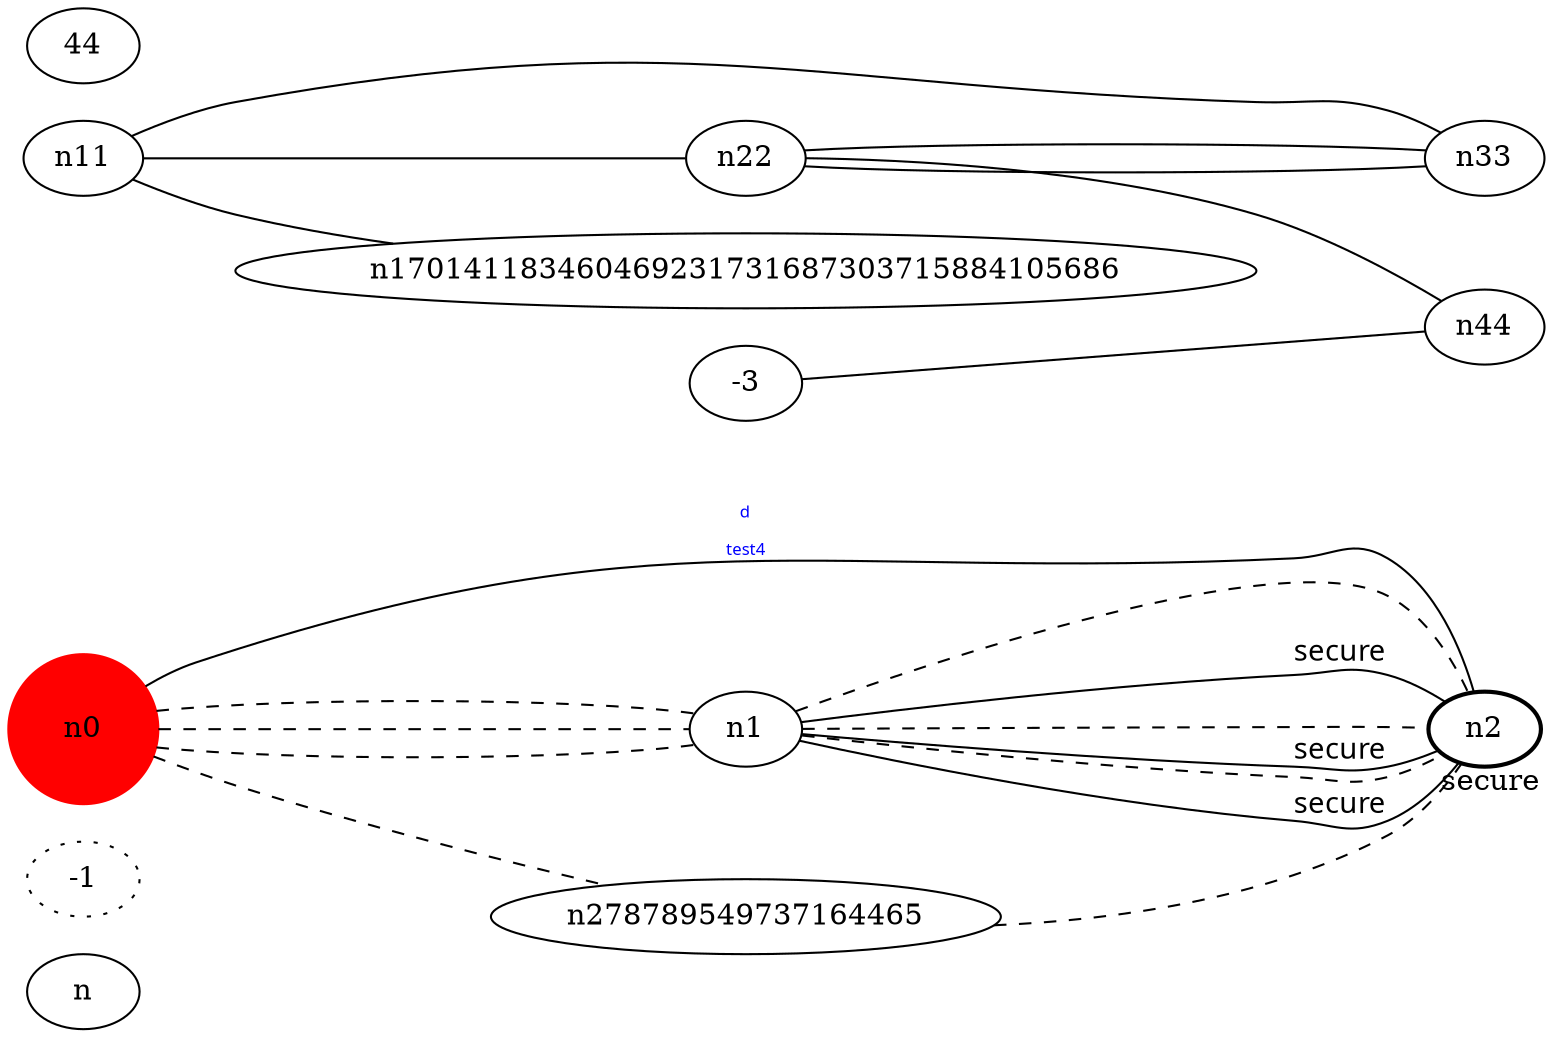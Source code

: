 graph test4 {
	rankdir=LR;
	fontcolor=blue; /* c0; c2; c0 -- c1 */
	n-1 [style=dotted, fillcolor="#123456"]; // c2; c3; c18446744073709551624 -- c340282366920938463463374607431768211457
	n0 [height=1, width=1, color=red, style=filled];
	n2 [style=bold, xlabel="secure"];
	n0 -- n1 -- n2[style=dashed];
	n1 -- n2 [fontname="comic sans", label="secure"];
	n0 -- n1 -- n2[style=dashed];
	n1 -- n2 [fontname="comic sans", label="secure"];
	n0 -- n1 -- n2[style=dashed];
	n1 -- n2 [fontname="comic sans", label="secure"];
	n0 -- n278789549737164465 -- n2[style=dashed];
	n0 -- n2 [fontname="comic sans", label="d\n\l\G", fontcolor=blue, fontsize=8];
	n11 -- n22;
	n11 -- n33;
	n11 -- n170141183460469231731687303715884105686;
	n22 -- n33;44;
	n22 -- n33;
	n22 -- n44;
	n-3 -- n44;
}
